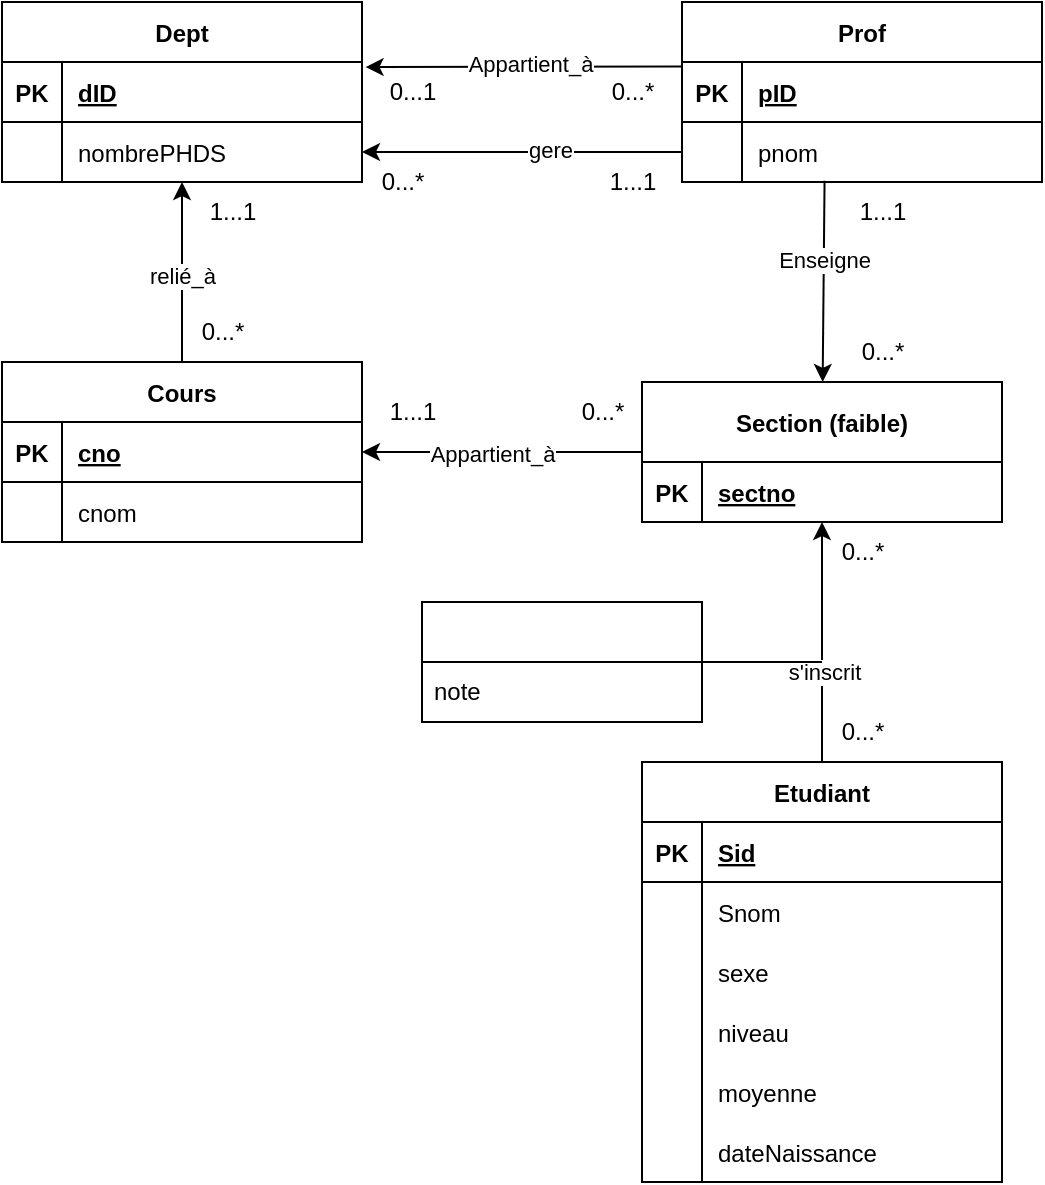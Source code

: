 <mxfile version="21.0.6" type="github" pages="2">
  <diagram name="Page-1" id="V4VZJEtZzrgZj-l3kUPL">
    <mxGraphModel dx="670" dy="500" grid="1" gridSize="10" guides="1" tooltips="1" connect="1" arrows="1" fold="1" page="1" pageScale="1" pageWidth="850" pageHeight="1100" math="0" shadow="0">
      <root>
        <mxCell id="0" />
        <mxCell id="1" parent="0" />
        <mxCell id="v60ZhDMJ6NKFDccLxcSa-1" value="Etudiant" style="shape=table;startSize=30;container=1;collapsible=1;childLayout=tableLayout;fixedRows=1;rowLines=0;fontStyle=1;align=center;resizeLast=1;" parent="1" vertex="1">
          <mxGeometry x="590" y="800" width="180" height="210" as="geometry" />
        </mxCell>
        <mxCell id="v60ZhDMJ6NKFDccLxcSa-2" value="" style="shape=tableRow;horizontal=0;startSize=0;swimlaneHead=0;swimlaneBody=0;fillColor=none;collapsible=0;dropTarget=0;points=[[0,0.5],[1,0.5]];portConstraint=eastwest;top=0;left=0;right=0;bottom=1;" parent="v60ZhDMJ6NKFDccLxcSa-1" vertex="1">
          <mxGeometry y="30" width="180" height="30" as="geometry" />
        </mxCell>
        <mxCell id="v60ZhDMJ6NKFDccLxcSa-3" value="PK" style="shape=partialRectangle;connectable=0;fillColor=none;top=0;left=0;bottom=0;right=0;fontStyle=1;overflow=hidden;" parent="v60ZhDMJ6NKFDccLxcSa-2" vertex="1">
          <mxGeometry width="30" height="30" as="geometry">
            <mxRectangle width="30" height="30" as="alternateBounds" />
          </mxGeometry>
        </mxCell>
        <mxCell id="v60ZhDMJ6NKFDccLxcSa-4" value="Sid" style="shape=partialRectangle;connectable=0;fillColor=none;top=0;left=0;bottom=0;right=0;align=left;spacingLeft=6;fontStyle=5;overflow=hidden;" parent="v60ZhDMJ6NKFDccLxcSa-2" vertex="1">
          <mxGeometry x="30" width="150" height="30" as="geometry">
            <mxRectangle width="150" height="30" as="alternateBounds" />
          </mxGeometry>
        </mxCell>
        <mxCell id="v60ZhDMJ6NKFDccLxcSa-5" value="" style="shape=tableRow;horizontal=0;startSize=0;swimlaneHead=0;swimlaneBody=0;fillColor=none;collapsible=0;dropTarget=0;points=[[0,0.5],[1,0.5]];portConstraint=eastwest;top=0;left=0;right=0;bottom=0;" parent="v60ZhDMJ6NKFDccLxcSa-1" vertex="1">
          <mxGeometry y="60" width="180" height="30" as="geometry" />
        </mxCell>
        <mxCell id="v60ZhDMJ6NKFDccLxcSa-6" value="" style="shape=partialRectangle;connectable=0;fillColor=none;top=0;left=0;bottom=0;right=0;editable=1;overflow=hidden;" parent="v60ZhDMJ6NKFDccLxcSa-5" vertex="1">
          <mxGeometry width="30" height="30" as="geometry">
            <mxRectangle width="30" height="30" as="alternateBounds" />
          </mxGeometry>
        </mxCell>
        <mxCell id="v60ZhDMJ6NKFDccLxcSa-7" value="Snom" style="shape=partialRectangle;connectable=0;fillColor=none;top=0;left=0;bottom=0;right=0;align=left;spacingLeft=6;overflow=hidden;" parent="v60ZhDMJ6NKFDccLxcSa-5" vertex="1">
          <mxGeometry x="30" width="150" height="30" as="geometry">
            <mxRectangle width="150" height="30" as="alternateBounds" />
          </mxGeometry>
        </mxCell>
        <mxCell id="v60ZhDMJ6NKFDccLxcSa-8" value="" style="shape=tableRow;horizontal=0;startSize=0;swimlaneHead=0;swimlaneBody=0;fillColor=none;collapsible=0;dropTarget=0;points=[[0,0.5],[1,0.5]];portConstraint=eastwest;top=0;left=0;right=0;bottom=0;" parent="v60ZhDMJ6NKFDccLxcSa-1" vertex="1">
          <mxGeometry y="90" width="180" height="30" as="geometry" />
        </mxCell>
        <mxCell id="v60ZhDMJ6NKFDccLxcSa-9" value="" style="shape=partialRectangle;connectable=0;fillColor=none;top=0;left=0;bottom=0;right=0;editable=1;overflow=hidden;" parent="v60ZhDMJ6NKFDccLxcSa-8" vertex="1">
          <mxGeometry width="30" height="30" as="geometry">
            <mxRectangle width="30" height="30" as="alternateBounds" />
          </mxGeometry>
        </mxCell>
        <mxCell id="v60ZhDMJ6NKFDccLxcSa-10" value="sexe" style="shape=partialRectangle;connectable=0;fillColor=none;top=0;left=0;bottom=0;right=0;align=left;spacingLeft=6;overflow=hidden;" parent="v60ZhDMJ6NKFDccLxcSa-8" vertex="1">
          <mxGeometry x="30" width="150" height="30" as="geometry">
            <mxRectangle width="150" height="30" as="alternateBounds" />
          </mxGeometry>
        </mxCell>
        <mxCell id="v60ZhDMJ6NKFDccLxcSa-14" value="" style="shape=tableRow;horizontal=0;startSize=0;swimlaneHead=0;swimlaneBody=0;fillColor=none;collapsible=0;dropTarget=0;points=[[0,0.5],[1,0.5]];portConstraint=eastwest;top=0;left=0;right=0;bottom=0;" parent="v60ZhDMJ6NKFDccLxcSa-1" vertex="1">
          <mxGeometry y="120" width="180" height="30" as="geometry" />
        </mxCell>
        <mxCell id="v60ZhDMJ6NKFDccLxcSa-15" value="" style="shape=partialRectangle;connectable=0;fillColor=none;top=0;left=0;bottom=0;right=0;editable=1;overflow=hidden;" parent="v60ZhDMJ6NKFDccLxcSa-14" vertex="1">
          <mxGeometry width="30" height="30" as="geometry">
            <mxRectangle width="30" height="30" as="alternateBounds" />
          </mxGeometry>
        </mxCell>
        <mxCell id="v60ZhDMJ6NKFDccLxcSa-16" value="niveau" style="shape=partialRectangle;connectable=0;fillColor=none;top=0;left=0;bottom=0;right=0;align=left;spacingLeft=6;overflow=hidden;" parent="v60ZhDMJ6NKFDccLxcSa-14" vertex="1">
          <mxGeometry x="30" width="150" height="30" as="geometry">
            <mxRectangle width="150" height="30" as="alternateBounds" />
          </mxGeometry>
        </mxCell>
        <mxCell id="v60ZhDMJ6NKFDccLxcSa-17" value="" style="shape=tableRow;horizontal=0;startSize=0;swimlaneHead=0;swimlaneBody=0;fillColor=none;collapsible=0;dropTarget=0;points=[[0,0.5],[1,0.5]];portConstraint=eastwest;top=0;left=0;right=0;bottom=0;" parent="v60ZhDMJ6NKFDccLxcSa-1" vertex="1">
          <mxGeometry y="150" width="180" height="30" as="geometry" />
        </mxCell>
        <mxCell id="v60ZhDMJ6NKFDccLxcSa-18" value="" style="shape=partialRectangle;connectable=0;fillColor=none;top=0;left=0;bottom=0;right=0;editable=1;overflow=hidden;" parent="v60ZhDMJ6NKFDccLxcSa-17" vertex="1">
          <mxGeometry width="30" height="30" as="geometry">
            <mxRectangle width="30" height="30" as="alternateBounds" />
          </mxGeometry>
        </mxCell>
        <mxCell id="v60ZhDMJ6NKFDccLxcSa-19" value="moyenne" style="shape=partialRectangle;connectable=0;fillColor=none;top=0;left=0;bottom=0;right=0;align=left;spacingLeft=6;overflow=hidden;" parent="v60ZhDMJ6NKFDccLxcSa-17" vertex="1">
          <mxGeometry x="30" width="150" height="30" as="geometry">
            <mxRectangle width="150" height="30" as="alternateBounds" />
          </mxGeometry>
        </mxCell>
        <mxCell id="v60ZhDMJ6NKFDccLxcSa-11" value="" style="shape=tableRow;horizontal=0;startSize=0;swimlaneHead=0;swimlaneBody=0;fillColor=none;collapsible=0;dropTarget=0;points=[[0,0.5],[1,0.5]];portConstraint=eastwest;top=0;left=0;right=0;bottom=0;" parent="v60ZhDMJ6NKFDccLxcSa-1" vertex="1">
          <mxGeometry y="180" width="180" height="30" as="geometry" />
        </mxCell>
        <mxCell id="v60ZhDMJ6NKFDccLxcSa-12" value="" style="shape=partialRectangle;connectable=0;fillColor=none;top=0;left=0;bottom=0;right=0;editable=1;overflow=hidden;" parent="v60ZhDMJ6NKFDccLxcSa-11" vertex="1">
          <mxGeometry width="30" height="30" as="geometry">
            <mxRectangle width="30" height="30" as="alternateBounds" />
          </mxGeometry>
        </mxCell>
        <mxCell id="v60ZhDMJ6NKFDccLxcSa-13" value="dateNaissance" style="shape=partialRectangle;connectable=0;fillColor=none;top=0;left=0;bottom=0;right=0;align=left;spacingLeft=6;overflow=hidden;" parent="v60ZhDMJ6NKFDccLxcSa-11" vertex="1">
          <mxGeometry x="30" width="150" height="30" as="geometry">
            <mxRectangle width="150" height="30" as="alternateBounds" />
          </mxGeometry>
        </mxCell>
        <mxCell id="v60ZhDMJ6NKFDccLxcSa-20" value="Dept" style="shape=table;startSize=30;container=1;collapsible=1;childLayout=tableLayout;fixedRows=1;rowLines=0;fontStyle=1;align=center;resizeLast=1;" parent="1" vertex="1">
          <mxGeometry x="270" y="420" width="180" height="90" as="geometry" />
        </mxCell>
        <mxCell id="v60ZhDMJ6NKFDccLxcSa-21" value="" style="shape=tableRow;horizontal=0;startSize=0;swimlaneHead=0;swimlaneBody=0;fillColor=none;collapsible=0;dropTarget=0;points=[[0,0.5],[1,0.5]];portConstraint=eastwest;top=0;left=0;right=0;bottom=1;" parent="v60ZhDMJ6NKFDccLxcSa-20" vertex="1">
          <mxGeometry y="30" width="180" height="30" as="geometry" />
        </mxCell>
        <mxCell id="v60ZhDMJ6NKFDccLxcSa-22" value="PK" style="shape=partialRectangle;connectable=0;fillColor=none;top=0;left=0;bottom=0;right=0;fontStyle=1;overflow=hidden;" parent="v60ZhDMJ6NKFDccLxcSa-21" vertex="1">
          <mxGeometry width="30" height="30" as="geometry">
            <mxRectangle width="30" height="30" as="alternateBounds" />
          </mxGeometry>
        </mxCell>
        <mxCell id="v60ZhDMJ6NKFDccLxcSa-23" value="dID" style="shape=partialRectangle;connectable=0;fillColor=none;top=0;left=0;bottom=0;right=0;align=left;spacingLeft=6;fontStyle=5;overflow=hidden;" parent="v60ZhDMJ6NKFDccLxcSa-21" vertex="1">
          <mxGeometry x="30" width="150" height="30" as="geometry">
            <mxRectangle width="150" height="30" as="alternateBounds" />
          </mxGeometry>
        </mxCell>
        <mxCell id="v60ZhDMJ6NKFDccLxcSa-24" value="" style="shape=tableRow;horizontal=0;startSize=0;swimlaneHead=0;swimlaneBody=0;fillColor=none;collapsible=0;dropTarget=0;points=[[0,0.5],[1,0.5]];portConstraint=eastwest;top=0;left=0;right=0;bottom=0;" parent="v60ZhDMJ6NKFDccLxcSa-20" vertex="1">
          <mxGeometry y="60" width="180" height="30" as="geometry" />
        </mxCell>
        <mxCell id="v60ZhDMJ6NKFDccLxcSa-25" value="" style="shape=partialRectangle;connectable=0;fillColor=none;top=0;left=0;bottom=0;right=0;editable=1;overflow=hidden;" parent="v60ZhDMJ6NKFDccLxcSa-24" vertex="1">
          <mxGeometry width="30" height="30" as="geometry">
            <mxRectangle width="30" height="30" as="alternateBounds" />
          </mxGeometry>
        </mxCell>
        <mxCell id="v60ZhDMJ6NKFDccLxcSa-26" value="nombrePHDS" style="shape=partialRectangle;connectable=0;fillColor=none;top=0;left=0;bottom=0;right=0;align=left;spacingLeft=6;overflow=hidden;" parent="v60ZhDMJ6NKFDccLxcSa-24" vertex="1">
          <mxGeometry x="30" width="150" height="30" as="geometry">
            <mxRectangle width="150" height="30" as="alternateBounds" />
          </mxGeometry>
        </mxCell>
        <mxCell id="v60ZhDMJ6NKFDccLxcSa-46" style="rounded=0;orthogonalLoop=1;jettySize=auto;html=1;entryX=1.01;entryY=0.084;entryDx=0;entryDy=0;exitX=-0.001;exitY=0.074;exitDx=0;exitDy=0;exitPerimeter=0;entryPerimeter=0;" parent="1" source="v60ZhDMJ6NKFDccLxcSa-34" target="v60ZhDMJ6NKFDccLxcSa-21" edge="1">
          <mxGeometry relative="1" as="geometry" />
        </mxCell>
        <mxCell id="v60ZhDMJ6NKFDccLxcSa-47" value="Appartient_à" style="edgeLabel;html=1;align=center;verticalAlign=middle;resizable=0;points=[];" parent="v60ZhDMJ6NKFDccLxcSa-46" vertex="1" connectable="0">
          <mxGeometry x="0.197" y="1" relative="1" as="geometry">
            <mxPoint x="18" y="-3" as="offset" />
          </mxGeometry>
        </mxCell>
        <mxCell id="v60ZhDMJ6NKFDccLxcSa-33" value="Prof" style="shape=table;startSize=30;container=1;collapsible=1;childLayout=tableLayout;fixedRows=1;rowLines=0;fontStyle=1;align=center;resizeLast=1;" parent="1" vertex="1">
          <mxGeometry x="610" y="420" width="180" height="90" as="geometry" />
        </mxCell>
        <mxCell id="v60ZhDMJ6NKFDccLxcSa-34" value="" style="shape=tableRow;horizontal=0;startSize=0;swimlaneHead=0;swimlaneBody=0;fillColor=none;collapsible=0;dropTarget=0;points=[[0,0.5],[1,0.5]];portConstraint=eastwest;top=0;left=0;right=0;bottom=1;" parent="v60ZhDMJ6NKFDccLxcSa-33" vertex="1">
          <mxGeometry y="30" width="180" height="30" as="geometry" />
        </mxCell>
        <mxCell id="v60ZhDMJ6NKFDccLxcSa-35" value="PK" style="shape=partialRectangle;connectable=0;fillColor=none;top=0;left=0;bottom=0;right=0;fontStyle=1;overflow=hidden;" parent="v60ZhDMJ6NKFDccLxcSa-34" vertex="1">
          <mxGeometry width="30" height="30" as="geometry">
            <mxRectangle width="30" height="30" as="alternateBounds" />
          </mxGeometry>
        </mxCell>
        <mxCell id="v60ZhDMJ6NKFDccLxcSa-36" value="pID" style="shape=partialRectangle;connectable=0;fillColor=none;top=0;left=0;bottom=0;right=0;align=left;spacingLeft=6;fontStyle=5;overflow=hidden;" parent="v60ZhDMJ6NKFDccLxcSa-34" vertex="1">
          <mxGeometry x="30" width="150" height="30" as="geometry">
            <mxRectangle width="150" height="30" as="alternateBounds" />
          </mxGeometry>
        </mxCell>
        <mxCell id="v60ZhDMJ6NKFDccLxcSa-37" value="" style="shape=tableRow;horizontal=0;startSize=0;swimlaneHead=0;swimlaneBody=0;fillColor=none;collapsible=0;dropTarget=0;points=[[0,0.5],[1,0.5]];portConstraint=eastwest;top=0;left=0;right=0;bottom=0;" parent="v60ZhDMJ6NKFDccLxcSa-33" vertex="1">
          <mxGeometry y="60" width="180" height="30" as="geometry" />
        </mxCell>
        <mxCell id="v60ZhDMJ6NKFDccLxcSa-38" value="" style="shape=partialRectangle;connectable=0;fillColor=none;top=0;left=0;bottom=0;right=0;editable=1;overflow=hidden;" parent="v60ZhDMJ6NKFDccLxcSa-37" vertex="1">
          <mxGeometry width="30" height="30" as="geometry">
            <mxRectangle width="30" height="30" as="alternateBounds" />
          </mxGeometry>
        </mxCell>
        <mxCell id="v60ZhDMJ6NKFDccLxcSa-39" value="pnom" style="shape=partialRectangle;connectable=0;fillColor=none;top=0;left=0;bottom=0;right=0;align=left;spacingLeft=6;overflow=hidden;" parent="v60ZhDMJ6NKFDccLxcSa-37" vertex="1">
          <mxGeometry x="30" width="150" height="30" as="geometry">
            <mxRectangle width="150" height="30" as="alternateBounds" />
          </mxGeometry>
        </mxCell>
        <mxCell id="8_7z8a0-ZgbAOZXDi8ix-14" style="edgeStyle=none;rounded=0;orthogonalLoop=1;jettySize=auto;html=1;" parent="1" source="8_7z8a0-ZgbAOZXDi8ix-1" target="v60ZhDMJ6NKFDccLxcSa-24" edge="1">
          <mxGeometry relative="1" as="geometry" />
        </mxCell>
        <mxCell id="8_7z8a0-ZgbAOZXDi8ix-15" value="relié_à" style="edgeLabel;html=1;align=center;verticalAlign=middle;resizable=0;points=[];" parent="8_7z8a0-ZgbAOZXDi8ix-14" vertex="1" connectable="0">
          <mxGeometry x="0.381" y="1" relative="1" as="geometry">
            <mxPoint x="1" y="19" as="offset" />
          </mxGeometry>
        </mxCell>
        <mxCell id="8_7z8a0-ZgbAOZXDi8ix-1" value="Cours" style="shape=table;startSize=30;container=1;collapsible=1;childLayout=tableLayout;fixedRows=1;rowLines=0;fontStyle=1;align=center;resizeLast=1;" parent="1" vertex="1">
          <mxGeometry x="270" y="600" width="180" height="90" as="geometry" />
        </mxCell>
        <mxCell id="8_7z8a0-ZgbAOZXDi8ix-2" value="" style="shape=tableRow;horizontal=0;startSize=0;swimlaneHead=0;swimlaneBody=0;fillColor=none;collapsible=0;dropTarget=0;points=[[0,0.5],[1,0.5]];portConstraint=eastwest;top=0;left=0;right=0;bottom=1;" parent="8_7z8a0-ZgbAOZXDi8ix-1" vertex="1">
          <mxGeometry y="30" width="180" height="30" as="geometry" />
        </mxCell>
        <mxCell id="8_7z8a0-ZgbAOZXDi8ix-3" value="PK" style="shape=partialRectangle;connectable=0;fillColor=none;top=0;left=0;bottom=0;right=0;fontStyle=1;overflow=hidden;" parent="8_7z8a0-ZgbAOZXDi8ix-2" vertex="1">
          <mxGeometry width="30" height="30" as="geometry">
            <mxRectangle width="30" height="30" as="alternateBounds" />
          </mxGeometry>
        </mxCell>
        <mxCell id="8_7z8a0-ZgbAOZXDi8ix-4" value="cno" style="shape=partialRectangle;connectable=0;fillColor=none;top=0;left=0;bottom=0;right=0;align=left;spacingLeft=6;fontStyle=5;overflow=hidden;" parent="8_7z8a0-ZgbAOZXDi8ix-2" vertex="1">
          <mxGeometry x="30" width="150" height="30" as="geometry">
            <mxRectangle width="150" height="30" as="alternateBounds" />
          </mxGeometry>
        </mxCell>
        <mxCell id="8_7z8a0-ZgbAOZXDi8ix-5" value="" style="shape=tableRow;horizontal=0;startSize=0;swimlaneHead=0;swimlaneBody=0;fillColor=none;collapsible=0;dropTarget=0;points=[[0,0.5],[1,0.5]];portConstraint=eastwest;top=0;left=0;right=0;bottom=0;" parent="8_7z8a0-ZgbAOZXDi8ix-1" vertex="1">
          <mxGeometry y="60" width="180" height="30" as="geometry" />
        </mxCell>
        <mxCell id="8_7z8a0-ZgbAOZXDi8ix-6" value="" style="shape=partialRectangle;connectable=0;fillColor=none;top=0;left=0;bottom=0;right=0;editable=1;overflow=hidden;" parent="8_7z8a0-ZgbAOZXDi8ix-5" vertex="1">
          <mxGeometry width="30" height="30" as="geometry">
            <mxRectangle width="30" height="30" as="alternateBounds" />
          </mxGeometry>
        </mxCell>
        <mxCell id="8_7z8a0-ZgbAOZXDi8ix-7" value="cnom" style="shape=partialRectangle;connectable=0;fillColor=none;top=0;left=0;bottom=0;right=0;align=left;spacingLeft=6;overflow=hidden;" parent="8_7z8a0-ZgbAOZXDi8ix-5" vertex="1">
          <mxGeometry x="30" width="150" height="30" as="geometry">
            <mxRectangle width="150" height="30" as="alternateBounds" />
          </mxGeometry>
        </mxCell>
        <mxCell id="8_7z8a0-ZgbAOZXDi8ix-29" style="edgeStyle=none;rounded=0;orthogonalLoop=1;jettySize=auto;html=1;endArrow=none;endFill=0;startArrow=classic;startFill=1;entryX=0.396;entryY=0.981;entryDx=0;entryDy=0;entryPerimeter=0;" parent="1" source="8_7z8a0-ZgbAOZXDi8ix-16" target="v60ZhDMJ6NKFDccLxcSa-37" edge="1">
          <mxGeometry relative="1" as="geometry" />
        </mxCell>
        <mxCell id="8_7z8a0-ZgbAOZXDi8ix-32" value="Enseigne" style="edgeLabel;html=1;align=center;verticalAlign=middle;resizable=0;points=[];" parent="8_7z8a0-ZgbAOZXDi8ix-29" vertex="1" connectable="0">
          <mxGeometry x="0.224" relative="1" as="geometry">
            <mxPoint as="offset" />
          </mxGeometry>
        </mxCell>
        <mxCell id="8_7z8a0-ZgbAOZXDi8ix-30" style="edgeStyle=none;rounded=0;orthogonalLoop=1;jettySize=auto;html=1;endArrow=classic;endFill=1;startArrow=none;startFill=0;" parent="1" target="8_7z8a0-ZgbAOZXDi8ix-1" edge="1">
          <mxGeometry relative="1" as="geometry">
            <mxPoint x="590" y="645" as="sourcePoint" />
          </mxGeometry>
        </mxCell>
        <mxCell id="8_7z8a0-ZgbAOZXDi8ix-31" value="Appartient_à" style="edgeLabel;html=1;align=center;verticalAlign=middle;resizable=0;points=[];" parent="8_7z8a0-ZgbAOZXDi8ix-30" vertex="1" connectable="0">
          <mxGeometry x="-0.221" y="1" relative="1" as="geometry">
            <mxPoint x="-21" as="offset" />
          </mxGeometry>
        </mxCell>
        <mxCell id="8_7z8a0-ZgbAOZXDi8ix-16" value="Section (faible)" style="shape=table;startSize=40;container=1;collapsible=1;childLayout=tableLayout;fixedRows=1;rowLines=0;fontStyle=1;align=center;resizeLast=1;" parent="1" vertex="1">
          <mxGeometry x="590" y="610" width="180" height="70" as="geometry" />
        </mxCell>
        <mxCell id="8_7z8a0-ZgbAOZXDi8ix-17" value="" style="shape=tableRow;horizontal=0;startSize=0;swimlaneHead=0;swimlaneBody=0;fillColor=none;collapsible=0;dropTarget=0;points=[[0,0.5],[1,0.5]];portConstraint=eastwest;top=0;left=0;right=0;bottom=1;" parent="8_7z8a0-ZgbAOZXDi8ix-16" vertex="1">
          <mxGeometry y="40" width="180" height="30" as="geometry" />
        </mxCell>
        <mxCell id="8_7z8a0-ZgbAOZXDi8ix-18" value="PK" style="shape=partialRectangle;connectable=0;fillColor=none;top=0;left=0;bottom=0;right=0;fontStyle=1;overflow=hidden;" parent="8_7z8a0-ZgbAOZXDi8ix-17" vertex="1">
          <mxGeometry width="30" height="30" as="geometry">
            <mxRectangle width="30" height="30" as="alternateBounds" />
          </mxGeometry>
        </mxCell>
        <mxCell id="8_7z8a0-ZgbAOZXDi8ix-19" value="sectno" style="shape=partialRectangle;connectable=0;fillColor=none;top=0;left=0;bottom=0;right=0;align=left;spacingLeft=6;fontStyle=5;overflow=hidden;" parent="8_7z8a0-ZgbAOZXDi8ix-17" vertex="1">
          <mxGeometry x="30" width="150" height="30" as="geometry">
            <mxRectangle width="150" height="30" as="alternateBounds" />
          </mxGeometry>
        </mxCell>
        <mxCell id="8_7z8a0-ZgbAOZXDi8ix-52" value="0...*" style="text;html=1;align=center;verticalAlign=middle;resizable=0;points=[];autosize=1;strokeColor=none;fillColor=none;" parent="1" vertex="1">
          <mxGeometry x="690" y="580" width="40" height="30" as="geometry" />
        </mxCell>
        <mxCell id="8_7z8a0-ZgbAOZXDi8ix-53" value="1...1" style="text;html=1;align=center;verticalAlign=middle;resizable=0;points=[];autosize=1;strokeColor=none;fillColor=none;" parent="1" vertex="1">
          <mxGeometry x="685" y="510" width="50" height="30" as="geometry" />
        </mxCell>
        <mxCell id="8_7z8a0-ZgbAOZXDi8ix-54" value="0...*" style="text;html=1;align=center;verticalAlign=middle;resizable=0;points=[];autosize=1;strokeColor=none;fillColor=none;" parent="1" vertex="1">
          <mxGeometry x="680" y="680" width="40" height="30" as="geometry" />
        </mxCell>
        <mxCell id="5YynEd_m_7ch5ccri1_n-1" style="rounded=0;orthogonalLoop=1;jettySize=auto;html=1;exitX=0.5;exitY=0;exitDx=0;exitDy=0;" parent="1" source="v60ZhDMJ6NKFDccLxcSa-1" target="8_7z8a0-ZgbAOZXDi8ix-17" edge="1">
          <mxGeometry relative="1" as="geometry" />
        </mxCell>
        <mxCell id="5YynEd_m_7ch5ccri1_n-3" value="s&#39;inscrit" style="edgeLabel;html=1;align=center;verticalAlign=middle;resizable=0;points=[];" parent="5YynEd_m_7ch5ccri1_n-1" vertex="1" connectable="0">
          <mxGeometry x="-0.253" y="-1" relative="1" as="geometry">
            <mxPoint as="offset" />
          </mxGeometry>
        </mxCell>
        <mxCell id="5YynEd_m_7ch5ccri1_n-4" value="0...*" style="text;html=1;align=center;verticalAlign=middle;resizable=0;points=[];autosize=1;strokeColor=none;fillColor=none;" parent="1" vertex="1">
          <mxGeometry x="680" y="770" width="40" height="30" as="geometry" />
        </mxCell>
        <mxCell id="5YynEd_m_7ch5ccri1_n-26" style="edgeStyle=orthogonalEdgeStyle;rounded=0;orthogonalLoop=1;jettySize=auto;html=1;endArrow=none;endFill=0;" parent="1" source="5YynEd_m_7ch5ccri1_n-22" edge="1">
          <mxGeometry relative="1" as="geometry">
            <mxPoint x="680" y="750" as="targetPoint" />
          </mxGeometry>
        </mxCell>
        <mxCell id="5YynEd_m_7ch5ccri1_n-22" value="" style="swimlane;fontStyle=0;childLayout=stackLayout;horizontal=1;startSize=30;horizontalStack=0;resizeParent=1;resizeParentMax=0;resizeLast=0;collapsible=1;marginBottom=0;whiteSpace=wrap;html=1;" parent="1" vertex="1">
          <mxGeometry x="480" y="720" width="140" height="60" as="geometry" />
        </mxCell>
        <mxCell id="5YynEd_m_7ch5ccri1_n-23" value="note" style="text;strokeColor=none;fillColor=none;align=left;verticalAlign=middle;spacingLeft=4;spacingRight=4;overflow=hidden;points=[[0,0.5],[1,0.5]];portConstraint=eastwest;rotatable=0;whiteSpace=wrap;html=1;" parent="5YynEd_m_7ch5ccri1_n-22" vertex="1">
          <mxGeometry y="30" width="140" height="30" as="geometry" />
        </mxCell>
        <mxCell id="5YynEd_m_7ch5ccri1_n-27" value="0...*" style="text;html=1;align=center;verticalAlign=middle;resizable=0;points=[];autosize=1;strokeColor=none;fillColor=none;" parent="1" vertex="1">
          <mxGeometry x="360" y="570" width="40" height="30" as="geometry" />
        </mxCell>
        <mxCell id="5YynEd_m_7ch5ccri1_n-28" value="1...1" style="text;html=1;align=center;verticalAlign=middle;resizable=0;points=[];autosize=1;strokeColor=none;fillColor=none;" parent="1" vertex="1">
          <mxGeometry x="360" y="510" width="50" height="30" as="geometry" />
        </mxCell>
        <mxCell id="5YynEd_m_7ch5ccri1_n-29" value="0...1" style="text;html=1;align=center;verticalAlign=middle;resizable=0;points=[];autosize=1;strokeColor=none;fillColor=none;" parent="1" vertex="1">
          <mxGeometry x="450" y="450" width="50" height="30" as="geometry" />
        </mxCell>
        <mxCell id="5YynEd_m_7ch5ccri1_n-30" value="0...*" style="text;html=1;align=center;verticalAlign=middle;resizable=0;points=[];autosize=1;strokeColor=none;fillColor=none;" parent="1" vertex="1">
          <mxGeometry x="565" y="450" width="40" height="30" as="geometry" />
        </mxCell>
        <mxCell id="5YynEd_m_7ch5ccri1_n-31" value="1...1" style="text;html=1;align=center;verticalAlign=middle;resizable=0;points=[];autosize=1;strokeColor=none;fillColor=none;" parent="1" vertex="1">
          <mxGeometry x="450" y="610" width="50" height="30" as="geometry" />
        </mxCell>
        <mxCell id="5YynEd_m_7ch5ccri1_n-32" value="0...*" style="text;html=1;align=center;verticalAlign=middle;resizable=0;points=[];autosize=1;strokeColor=none;fillColor=none;" parent="1" vertex="1">
          <mxGeometry x="550" y="610" width="40" height="30" as="geometry" />
        </mxCell>
        <mxCell id="JRj5ES3jhSdz13mELFgV-1" style="edgeStyle=orthogonalEdgeStyle;rounded=0;orthogonalLoop=1;jettySize=auto;html=1;entryX=1;entryY=0.5;entryDx=0;entryDy=0;" edge="1" parent="1" source="v60ZhDMJ6NKFDccLxcSa-37" target="v60ZhDMJ6NKFDccLxcSa-24">
          <mxGeometry relative="1" as="geometry" />
        </mxCell>
        <mxCell id="JRj5ES3jhSdz13mELFgV-2" value="gere" style="edgeLabel;html=1;align=center;verticalAlign=middle;resizable=0;points=[];" vertex="1" connectable="0" parent="JRj5ES3jhSdz13mELFgV-1">
          <mxGeometry x="-0.166" y="-1" relative="1" as="geometry">
            <mxPoint as="offset" />
          </mxGeometry>
        </mxCell>
        <mxCell id="JRj5ES3jhSdz13mELFgV-3" value="0...*" style="text;html=1;align=center;verticalAlign=middle;resizable=0;points=[];autosize=1;strokeColor=none;fillColor=none;" vertex="1" parent="1">
          <mxGeometry x="450" y="495" width="40" height="30" as="geometry" />
        </mxCell>
        <mxCell id="JRj5ES3jhSdz13mELFgV-4" value="1...1" style="text;html=1;align=center;verticalAlign=middle;resizable=0;points=[];autosize=1;strokeColor=none;fillColor=none;" vertex="1" parent="1">
          <mxGeometry x="560" y="495" width="50" height="30" as="geometry" />
        </mxCell>
      </root>
    </mxGraphModel>
  </diagram>
  <diagram id="4I9IQ7pEN_7e43Hpy4Qw" name="Page-2">
    <mxGraphModel dx="153" dy="491" grid="1" gridSize="10" guides="1" tooltips="1" connect="1" arrows="1" fold="1" page="1" pageScale="1" pageWidth="850" pageHeight="1100" math="0" shadow="0">
      <root>
        <mxCell id="0" />
        <mxCell id="1" parent="0" />
      </root>
    </mxGraphModel>
  </diagram>
</mxfile>

